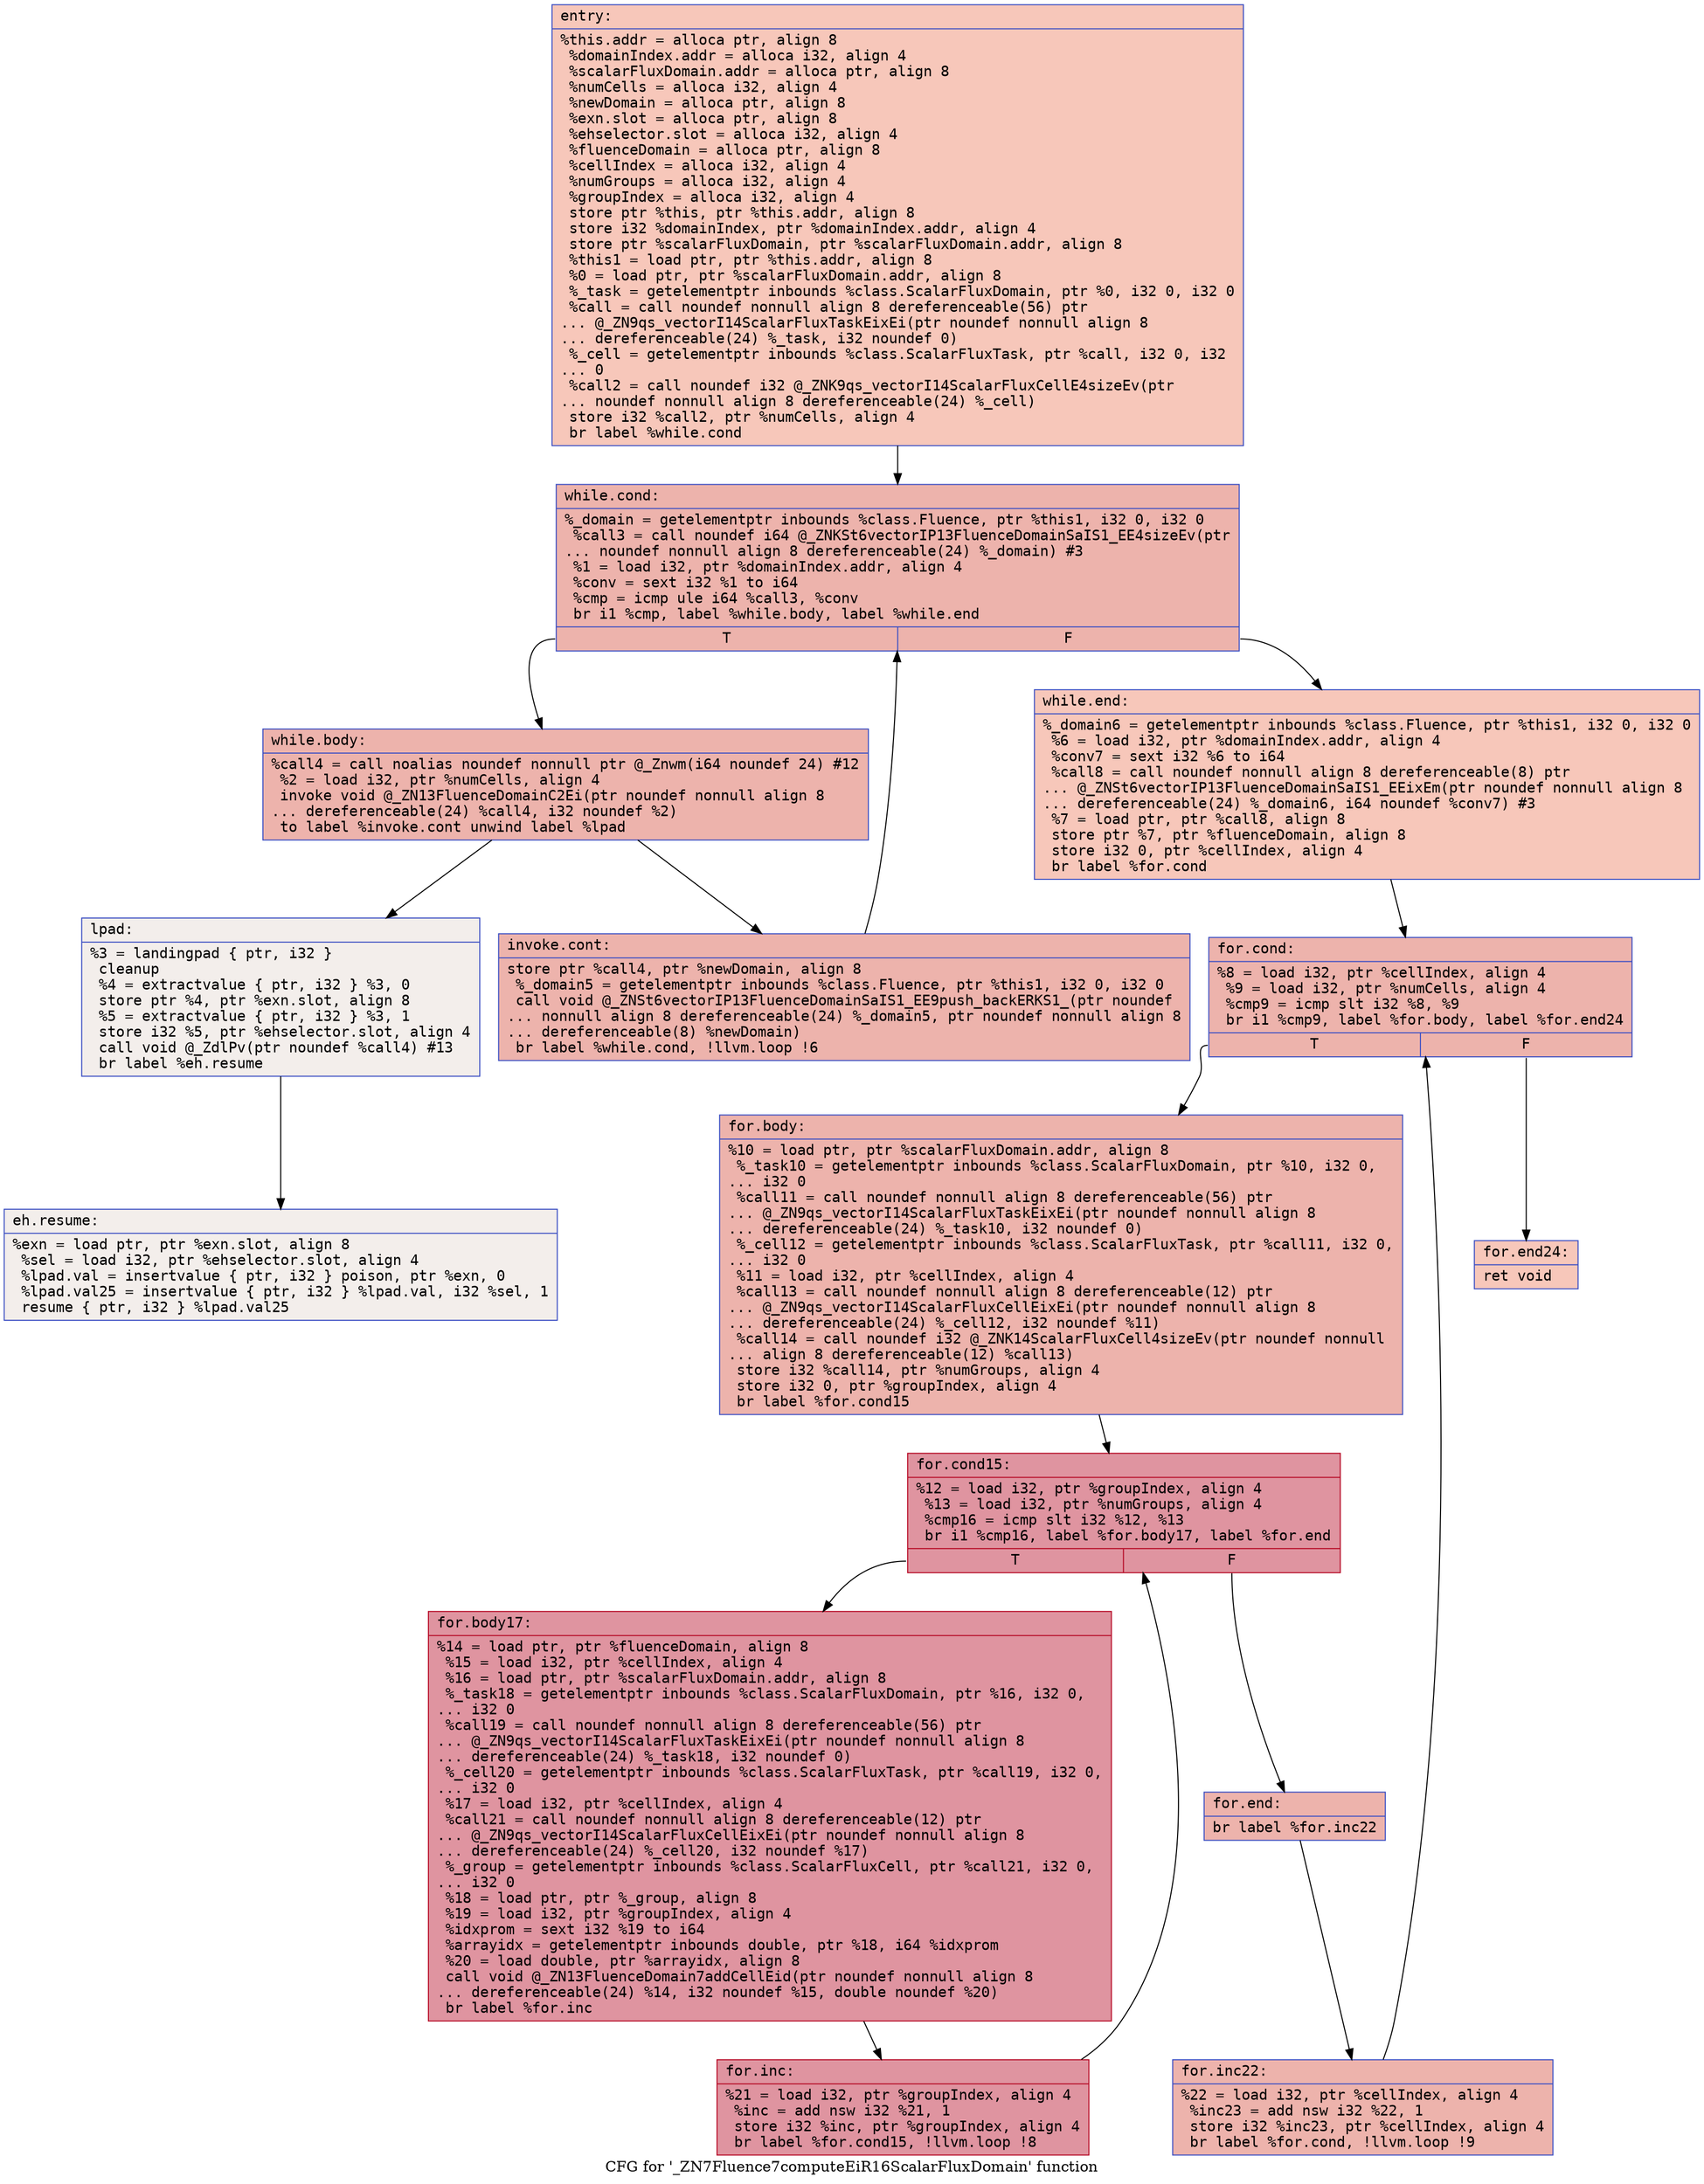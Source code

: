 digraph "CFG for '_ZN7Fluence7computeEiR16ScalarFluxDomain' function" {
	label="CFG for '_ZN7Fluence7computeEiR16ScalarFluxDomain' function";

	Node0x556c3c76fcd0 [shape=record,color="#3d50c3ff", style=filled, fillcolor="#ec7f6370" fontname="Courier",label="{entry:\l|  %this.addr = alloca ptr, align 8\l  %domainIndex.addr = alloca i32, align 4\l  %scalarFluxDomain.addr = alloca ptr, align 8\l  %numCells = alloca i32, align 4\l  %newDomain = alloca ptr, align 8\l  %exn.slot = alloca ptr, align 8\l  %ehselector.slot = alloca i32, align 4\l  %fluenceDomain = alloca ptr, align 8\l  %cellIndex = alloca i32, align 4\l  %numGroups = alloca i32, align 4\l  %groupIndex = alloca i32, align 4\l  store ptr %this, ptr %this.addr, align 8\l  store i32 %domainIndex, ptr %domainIndex.addr, align 4\l  store ptr %scalarFluxDomain, ptr %scalarFluxDomain.addr, align 8\l  %this1 = load ptr, ptr %this.addr, align 8\l  %0 = load ptr, ptr %scalarFluxDomain.addr, align 8\l  %_task = getelementptr inbounds %class.ScalarFluxDomain, ptr %0, i32 0, i32 0\l  %call = call noundef nonnull align 8 dereferenceable(56) ptr\l... @_ZN9qs_vectorI14ScalarFluxTaskEixEi(ptr noundef nonnull align 8\l... dereferenceable(24) %_task, i32 noundef 0)\l  %_cell = getelementptr inbounds %class.ScalarFluxTask, ptr %call, i32 0, i32\l... 0\l  %call2 = call noundef i32 @_ZNK9qs_vectorI14ScalarFluxCellE4sizeEv(ptr\l... noundef nonnull align 8 dereferenceable(24) %_cell)\l  store i32 %call2, ptr %numCells, align 4\l  br label %while.cond\l}"];
	Node0x556c3c76fcd0 -> Node0x556c3c770db0[tooltip="entry -> while.cond\nProbability 100.00%" ];
	Node0x556c3c770db0 [shape=record,color="#3d50c3ff", style=filled, fillcolor="#d6524470" fontname="Courier",label="{while.cond:\l|  %_domain = getelementptr inbounds %class.Fluence, ptr %this1, i32 0, i32 0\l  %call3 = call noundef i64 @_ZNKSt6vectorIP13FluenceDomainSaIS1_EE4sizeEv(ptr\l... noundef nonnull align 8 dereferenceable(24) %_domain) #3\l  %1 = load i32, ptr %domainIndex.addr, align 4\l  %conv = sext i32 %1 to i64\l  %cmp = icmp ule i64 %call3, %conv\l  br i1 %cmp, label %while.body, label %while.end\l|{<s0>T|<s1>F}}"];
	Node0x556c3c770db0:s0 -> Node0x556c3c7702d0[tooltip="while.cond -> while.body\nProbability 96.88%" ];
	Node0x556c3c770db0:s1 -> Node0x556c3c770320[tooltip="while.cond -> while.end\nProbability 3.12%" ];
	Node0x556c3c7702d0 [shape=record,color="#3d50c3ff", style=filled, fillcolor="#d6524470" fontname="Courier",label="{while.body:\l|  %call4 = call noalias noundef nonnull ptr @_Znwm(i64 noundef 24) #12\l  %2 = load i32, ptr %numCells, align 4\l  invoke void @_ZN13FluenceDomainC2Ei(ptr noundef nonnull align 8\l... dereferenceable(24) %call4, i32 noundef %2)\l          to label %invoke.cont unwind label %lpad\l}"];
	Node0x556c3c7702d0 -> Node0x556c3c771820[tooltip="while.body -> invoke.cont\nProbability 100.00%" ];
	Node0x556c3c7702d0 -> Node0x556c3c7718a0[tooltip="while.body -> lpad\nProbability 0.00%" ];
	Node0x556c3c771820 [shape=record,color="#3d50c3ff", style=filled, fillcolor="#d6524470" fontname="Courier",label="{invoke.cont:\l|  store ptr %call4, ptr %newDomain, align 8\l  %_domain5 = getelementptr inbounds %class.Fluence, ptr %this1, i32 0, i32 0\l  call void @_ZNSt6vectorIP13FluenceDomainSaIS1_EE9push_backERKS1_(ptr noundef\l... nonnull align 8 dereferenceable(24) %_domain5, ptr noundef nonnull align 8\l... dereferenceable(8) %newDomain)\l  br label %while.cond, !llvm.loop !6\l}"];
	Node0x556c3c771820 -> Node0x556c3c770db0[tooltip="invoke.cont -> while.cond\nProbability 100.00%" ];
	Node0x556c3c7718a0 [shape=record,color="#3d50c3ff", style=filled, fillcolor="#e5d8d170" fontname="Courier",label="{lpad:\l|  %3 = landingpad \{ ptr, i32 \}\l          cleanup\l  %4 = extractvalue \{ ptr, i32 \} %3, 0\l  store ptr %4, ptr %exn.slot, align 8\l  %5 = extractvalue \{ ptr, i32 \} %3, 1\l  store i32 %5, ptr %ehselector.slot, align 4\l  call void @_ZdlPv(ptr noundef %call4) #13\l  br label %eh.resume\l}"];
	Node0x556c3c7718a0 -> Node0x556c3c772530[tooltip="lpad -> eh.resume\nProbability 100.00%" ];
	Node0x556c3c770320 [shape=record,color="#3d50c3ff", style=filled, fillcolor="#ec7f6370" fontname="Courier",label="{while.end:\l|  %_domain6 = getelementptr inbounds %class.Fluence, ptr %this1, i32 0, i32 0\l  %6 = load i32, ptr %domainIndex.addr, align 4\l  %conv7 = sext i32 %6 to i64\l  %call8 = call noundef nonnull align 8 dereferenceable(8) ptr\l... @_ZNSt6vectorIP13FluenceDomainSaIS1_EEixEm(ptr noundef nonnull align 8\l... dereferenceable(24) %_domain6, i64 noundef %conv7) #3\l  %7 = load ptr, ptr %call8, align 8\l  store ptr %7, ptr %fluenceDomain, align 8\l  store i32 0, ptr %cellIndex, align 4\l  br label %for.cond\l}"];
	Node0x556c3c770320 -> Node0x556c3c772cc0[tooltip="while.end -> for.cond\nProbability 100.00%" ];
	Node0x556c3c772cc0 [shape=record,color="#3d50c3ff", style=filled, fillcolor="#d6524470" fontname="Courier",label="{for.cond:\l|  %8 = load i32, ptr %cellIndex, align 4\l  %9 = load i32, ptr %numCells, align 4\l  %cmp9 = icmp slt i32 %8, %9\l  br i1 %cmp9, label %for.body, label %for.end24\l|{<s0>T|<s1>F}}"];
	Node0x556c3c772cc0:s0 -> Node0x556c3c772f70[tooltip="for.cond -> for.body\nProbability 96.88%" ];
	Node0x556c3c772cc0:s1 -> Node0x556c3c772fc0[tooltip="for.cond -> for.end24\nProbability 3.12%" ];
	Node0x556c3c772f70 [shape=record,color="#3d50c3ff", style=filled, fillcolor="#d6524470" fontname="Courier",label="{for.body:\l|  %10 = load ptr, ptr %scalarFluxDomain.addr, align 8\l  %_task10 = getelementptr inbounds %class.ScalarFluxDomain, ptr %10, i32 0,\l... i32 0\l  %call11 = call noundef nonnull align 8 dereferenceable(56) ptr\l... @_ZN9qs_vectorI14ScalarFluxTaskEixEi(ptr noundef nonnull align 8\l... dereferenceable(24) %_task10, i32 noundef 0)\l  %_cell12 = getelementptr inbounds %class.ScalarFluxTask, ptr %call11, i32 0,\l... i32 0\l  %11 = load i32, ptr %cellIndex, align 4\l  %call13 = call noundef nonnull align 8 dereferenceable(12) ptr\l... @_ZN9qs_vectorI14ScalarFluxCellEixEi(ptr noundef nonnull align 8\l... dereferenceable(24) %_cell12, i32 noundef %11)\l  %call14 = call noundef i32 @_ZNK14ScalarFluxCell4sizeEv(ptr noundef nonnull\l... align 8 dereferenceable(12) %call13)\l  store i32 %call14, ptr %numGroups, align 4\l  store i32 0, ptr %groupIndex, align 4\l  br label %for.cond15\l}"];
	Node0x556c3c772f70 -> Node0x556c3c773920[tooltip="for.body -> for.cond15\nProbability 100.00%" ];
	Node0x556c3c773920 [shape=record,color="#b70d28ff", style=filled, fillcolor="#b70d2870" fontname="Courier",label="{for.cond15:\l|  %12 = load i32, ptr %groupIndex, align 4\l  %13 = load i32, ptr %numGroups, align 4\l  %cmp16 = icmp slt i32 %12, %13\l  br i1 %cmp16, label %for.body17, label %for.end\l|{<s0>T|<s1>F}}"];
	Node0x556c3c773920:s0 -> Node0x556c3c773b90[tooltip="for.cond15 -> for.body17\nProbability 96.88%" ];
	Node0x556c3c773920:s1 -> Node0x556c3c773be0[tooltip="for.cond15 -> for.end\nProbability 3.12%" ];
	Node0x556c3c773b90 [shape=record,color="#b70d28ff", style=filled, fillcolor="#b70d2870" fontname="Courier",label="{for.body17:\l|  %14 = load ptr, ptr %fluenceDomain, align 8\l  %15 = load i32, ptr %cellIndex, align 4\l  %16 = load ptr, ptr %scalarFluxDomain.addr, align 8\l  %_task18 = getelementptr inbounds %class.ScalarFluxDomain, ptr %16, i32 0,\l... i32 0\l  %call19 = call noundef nonnull align 8 dereferenceable(56) ptr\l... @_ZN9qs_vectorI14ScalarFluxTaskEixEi(ptr noundef nonnull align 8\l... dereferenceable(24) %_task18, i32 noundef 0)\l  %_cell20 = getelementptr inbounds %class.ScalarFluxTask, ptr %call19, i32 0,\l... i32 0\l  %17 = load i32, ptr %cellIndex, align 4\l  %call21 = call noundef nonnull align 8 dereferenceable(12) ptr\l... @_ZN9qs_vectorI14ScalarFluxCellEixEi(ptr noundef nonnull align 8\l... dereferenceable(24) %_cell20, i32 noundef %17)\l  %_group = getelementptr inbounds %class.ScalarFluxCell, ptr %call21, i32 0,\l... i32 0\l  %18 = load ptr, ptr %_group, align 8\l  %19 = load i32, ptr %groupIndex, align 4\l  %idxprom = sext i32 %19 to i64\l  %arrayidx = getelementptr inbounds double, ptr %18, i64 %idxprom\l  %20 = load double, ptr %arrayidx, align 8\l  call void @_ZN13FluenceDomain7addCellEid(ptr noundef nonnull align 8\l... dereferenceable(24) %14, i32 noundef %15, double noundef %20)\l  br label %for.inc\l}"];
	Node0x556c3c773b90 -> Node0x556c3c774bb0[tooltip="for.body17 -> for.inc\nProbability 100.00%" ];
	Node0x556c3c774bb0 [shape=record,color="#b70d28ff", style=filled, fillcolor="#b70d2870" fontname="Courier",label="{for.inc:\l|  %21 = load i32, ptr %groupIndex, align 4\l  %inc = add nsw i32 %21, 1\l  store i32 %inc, ptr %groupIndex, align 4\l  br label %for.cond15, !llvm.loop !8\l}"];
	Node0x556c3c774bb0 -> Node0x556c3c773920[tooltip="for.inc -> for.cond15\nProbability 100.00%" ];
	Node0x556c3c773be0 [shape=record,color="#3d50c3ff", style=filled, fillcolor="#d6524470" fontname="Courier",label="{for.end:\l|  br label %for.inc22\l}"];
	Node0x556c3c773be0 -> Node0x556c3c775000[tooltip="for.end -> for.inc22\nProbability 100.00%" ];
	Node0x556c3c775000 [shape=record,color="#3d50c3ff", style=filled, fillcolor="#d6524470" fontname="Courier",label="{for.inc22:\l|  %22 = load i32, ptr %cellIndex, align 4\l  %inc23 = add nsw i32 %22, 1\l  store i32 %inc23, ptr %cellIndex, align 4\l  br label %for.cond, !llvm.loop !9\l}"];
	Node0x556c3c775000 -> Node0x556c3c772cc0[tooltip="for.inc22 -> for.cond\nProbability 100.00%" ];
	Node0x556c3c772fc0 [shape=record,color="#3d50c3ff", style=filled, fillcolor="#ec7f6370" fontname="Courier",label="{for.end24:\l|  ret void\l}"];
	Node0x556c3c772530 [shape=record,color="#3d50c3ff", style=filled, fillcolor="#e5d8d170" fontname="Courier",label="{eh.resume:\l|  %exn = load ptr, ptr %exn.slot, align 8\l  %sel = load i32, ptr %ehselector.slot, align 4\l  %lpad.val = insertvalue \{ ptr, i32 \} poison, ptr %exn, 0\l  %lpad.val25 = insertvalue \{ ptr, i32 \} %lpad.val, i32 %sel, 1\l  resume \{ ptr, i32 \} %lpad.val25\l}"];
}
